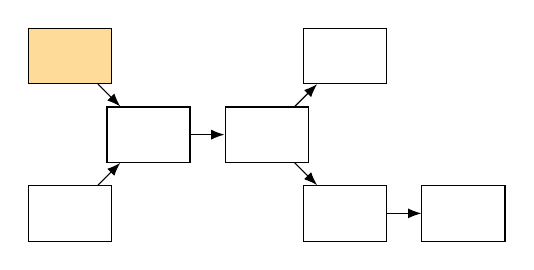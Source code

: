 \begin{tikzpicture}[textbox/.style={font=\small, draw, minimum width=30, minimum height=20, inner sep=5, align=center}]
%text width
\node[textbox, fill=Orange!40] (v1) at (-2.5,1.5) {};
\node[textbox] (v3) at (-2.5,-0.5) {};
\node[textbox] (v2) at (-1.5,0.5) {};.
\node[textbox] (v4) at (0,0.5) {};
\node[textbox] (v5) at (1,1.5) {};
\node[textbox] (v6) at (1,-0.5) {};
\node[textbox] (v7) at (2.5,-0.5) {};
\draw [-Latex] (v1) edge (v2);
\draw [-Latex] (v3) edge (v2);
\draw [-Latex] (v2) edge (v4);
\draw [-Latex] (v4) edge (v5);
\draw [-Latex] (v4) edge (v6);
\draw [-Latex] (v6) edge (v7);
\end{tikzpicture}